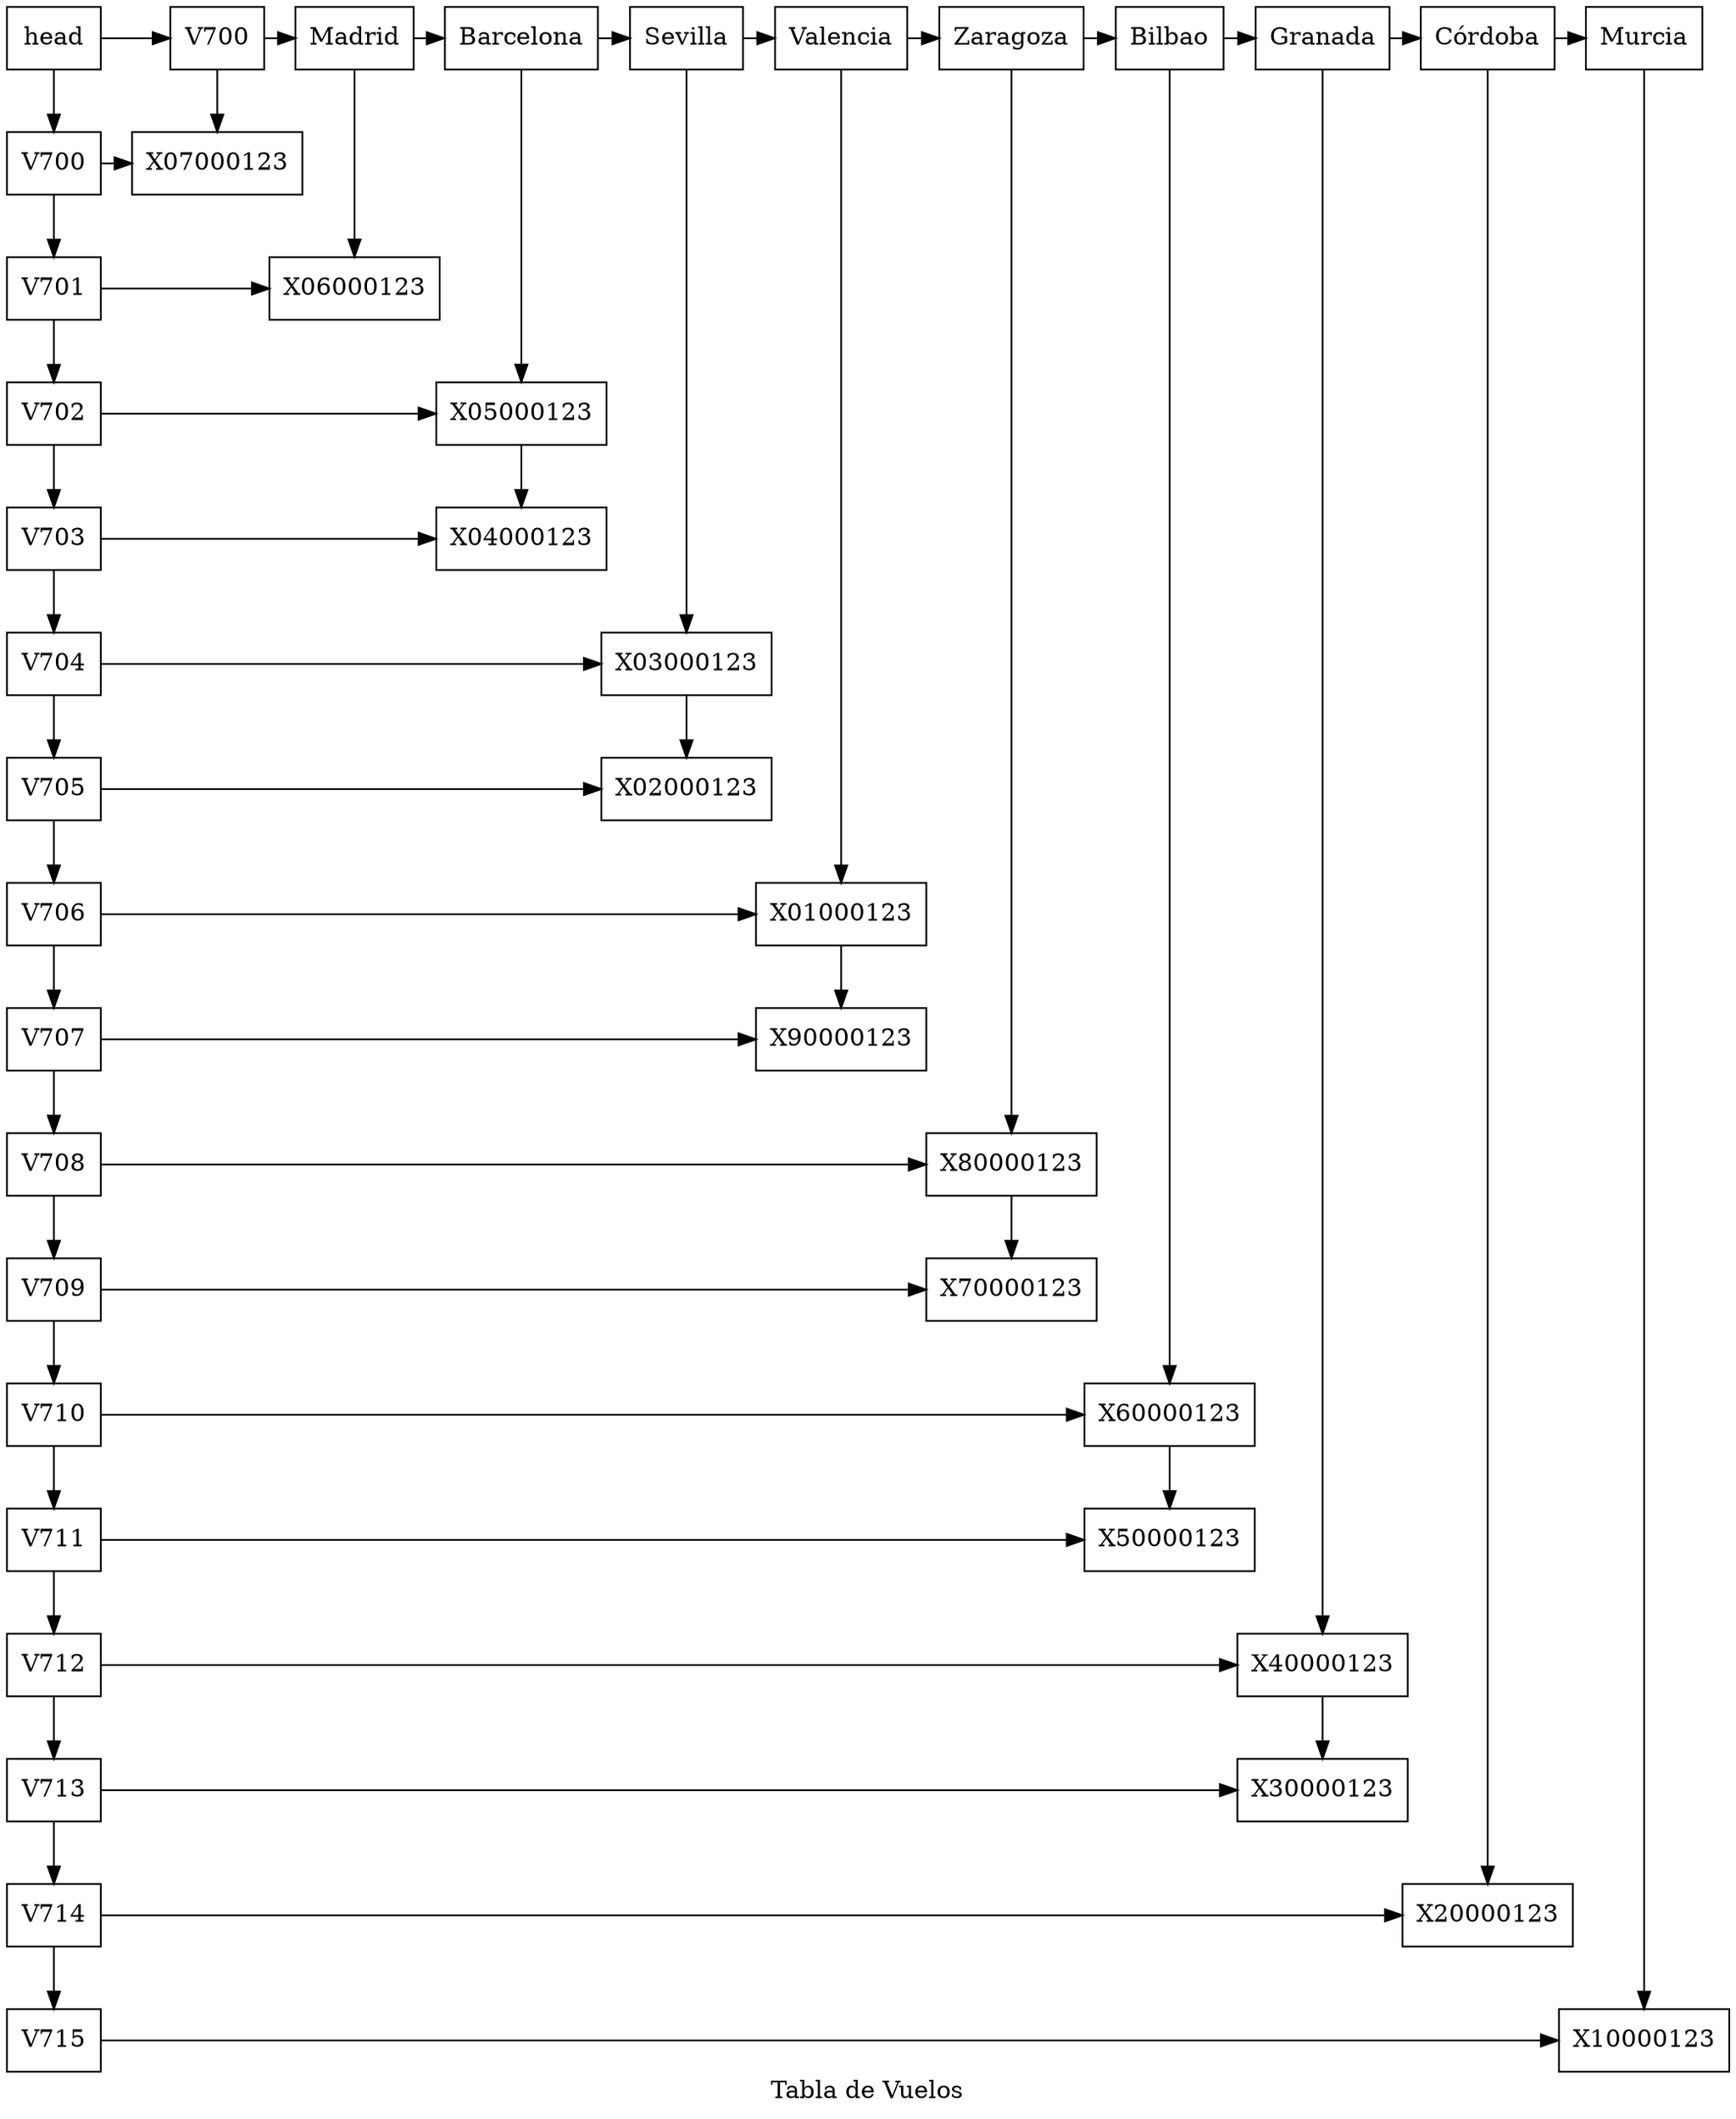 digraph Matriz_dispersa {
node[shape=box];
label="Tabla de Vuelos";

n0 [label="head" group=0];
cV700[label="V700" group=V700];
cMadrid[label="Madrid" group=Madrid];
cBarcelona[label="Barcelona" group=Barcelona];
cSevilla[label="Sevilla" group=Sevilla];
cValencia[label="Valencia" group=Valencia];
cZaragoza[label="Zaragoza" group=Zaragoza];
cBilbao[label="Bilbao" group=Bilbao];
cGranada[label="Granada" group=Granada];
cCórdoba[label="Córdoba" group=Córdoba];
cMurcia[label="Murcia" group=Murcia];

rV700[label="V700" group=0];
rV701[label="V701" group=0];
rV702[label="V702" group=0];
rV703[label="V703" group=0];
rV704[label="V704" group=0];
rV705[label="V705" group=0];
rV706[label="V706" group=0];
rV707[label="V707" group=0];
rV708[label="V708" group=0];
rV709[label="V709" group=0];
rV710[label="V710" group=0];
rV711[label="V711" group=0];
rV712[label="V712" group=0];
rV713[label="V713" group=0];
rV714[label="V714" group=0];
rV715[label="V715" group=0];

nX07000123[label="X07000123" group=V700];

nX06000123[label="X06000123" group=Madrid];

nX05000123[label="X05000123" group=Barcelona];
nX04000123[label="X04000123" group=Barcelona];

nX03000123[label="X03000123" group=Sevilla];
nX02000123[label="X02000123" group=Sevilla];

nX01000123[label="X01000123" group=Valencia];
nX90000123[label="X90000123" group=Valencia];

nX80000123[label="X80000123" group=Zaragoza];
nX70000123[label="X70000123" group=Zaragoza];

nX60000123[label="X60000123" group=Bilbao];
nX50000123[label="X50000123" group=Bilbao];

nX40000123[label="X40000123" group=Granada];
nX30000123[label="X30000123" group=Granada];

nX20000123[label="X20000123" group=Córdoba];

nX10000123[label="X10000123" group=Murcia];


n0->cV700->cMadrid->cBarcelona->cSevilla->cValencia->cZaragoza->cBilbao->cGranada->cCórdoba->cMurcia;

rV700->nX07000123;
rV701->nX06000123;
rV702->nX05000123;
rV703->nX04000123;
rV704->nX03000123;
rV705->nX02000123;
rV706->nX01000123;
rV707->nX90000123;
rV708->nX80000123;
rV709->nX70000123;
rV710->nX60000123;
rV711->nX50000123;
rV712->nX40000123;
rV713->nX30000123;
rV714->nX20000123;
rV715->nX10000123;


n0->rV700->rV701->rV702->rV703->rV704->rV705->rV706->rV707->rV708->rV709->rV710->rV711->rV712->rV713->rV714->rV715;

cV700->nX07000123;
cMadrid->nX06000123;
cBarcelona->nX05000123->nX04000123;
cSevilla->nX03000123->nX02000123;
cValencia->nX01000123->nX90000123;
cZaragoza->nX80000123->nX70000123;
cBilbao->nX60000123->nX50000123;
cGranada->nX40000123->nX30000123;
cCórdoba->nX20000123;
cMurcia->nX10000123;

{ rank=same;n0;cV700;cMadrid;cBarcelona;cSevilla;cValencia;cZaragoza;cBilbao;cGranada;cCórdoba;cMurcia;}

{rank=same;rV700;nX07000123;}
{rank=same;rV701;nX06000123;}
{rank=same;rV702;nX05000123;}
{rank=same;rV703;nX04000123;}
{rank=same;rV704;nX03000123;}
{rank=same;rV705;nX02000123;}
{rank=same;rV706;nX01000123;}
{rank=same;rV707;nX90000123;}
{rank=same;rV708;nX80000123;}
{rank=same;rV709;nX70000123;}
{rank=same;rV710;nX60000123;}
{rank=same;rV711;nX50000123;}
{rank=same;rV712;nX40000123;}
{rank=same;rV713;nX30000123;}
{rank=same;rV714;nX20000123;}
{rank=same;rV715;nX10000123;}

}
